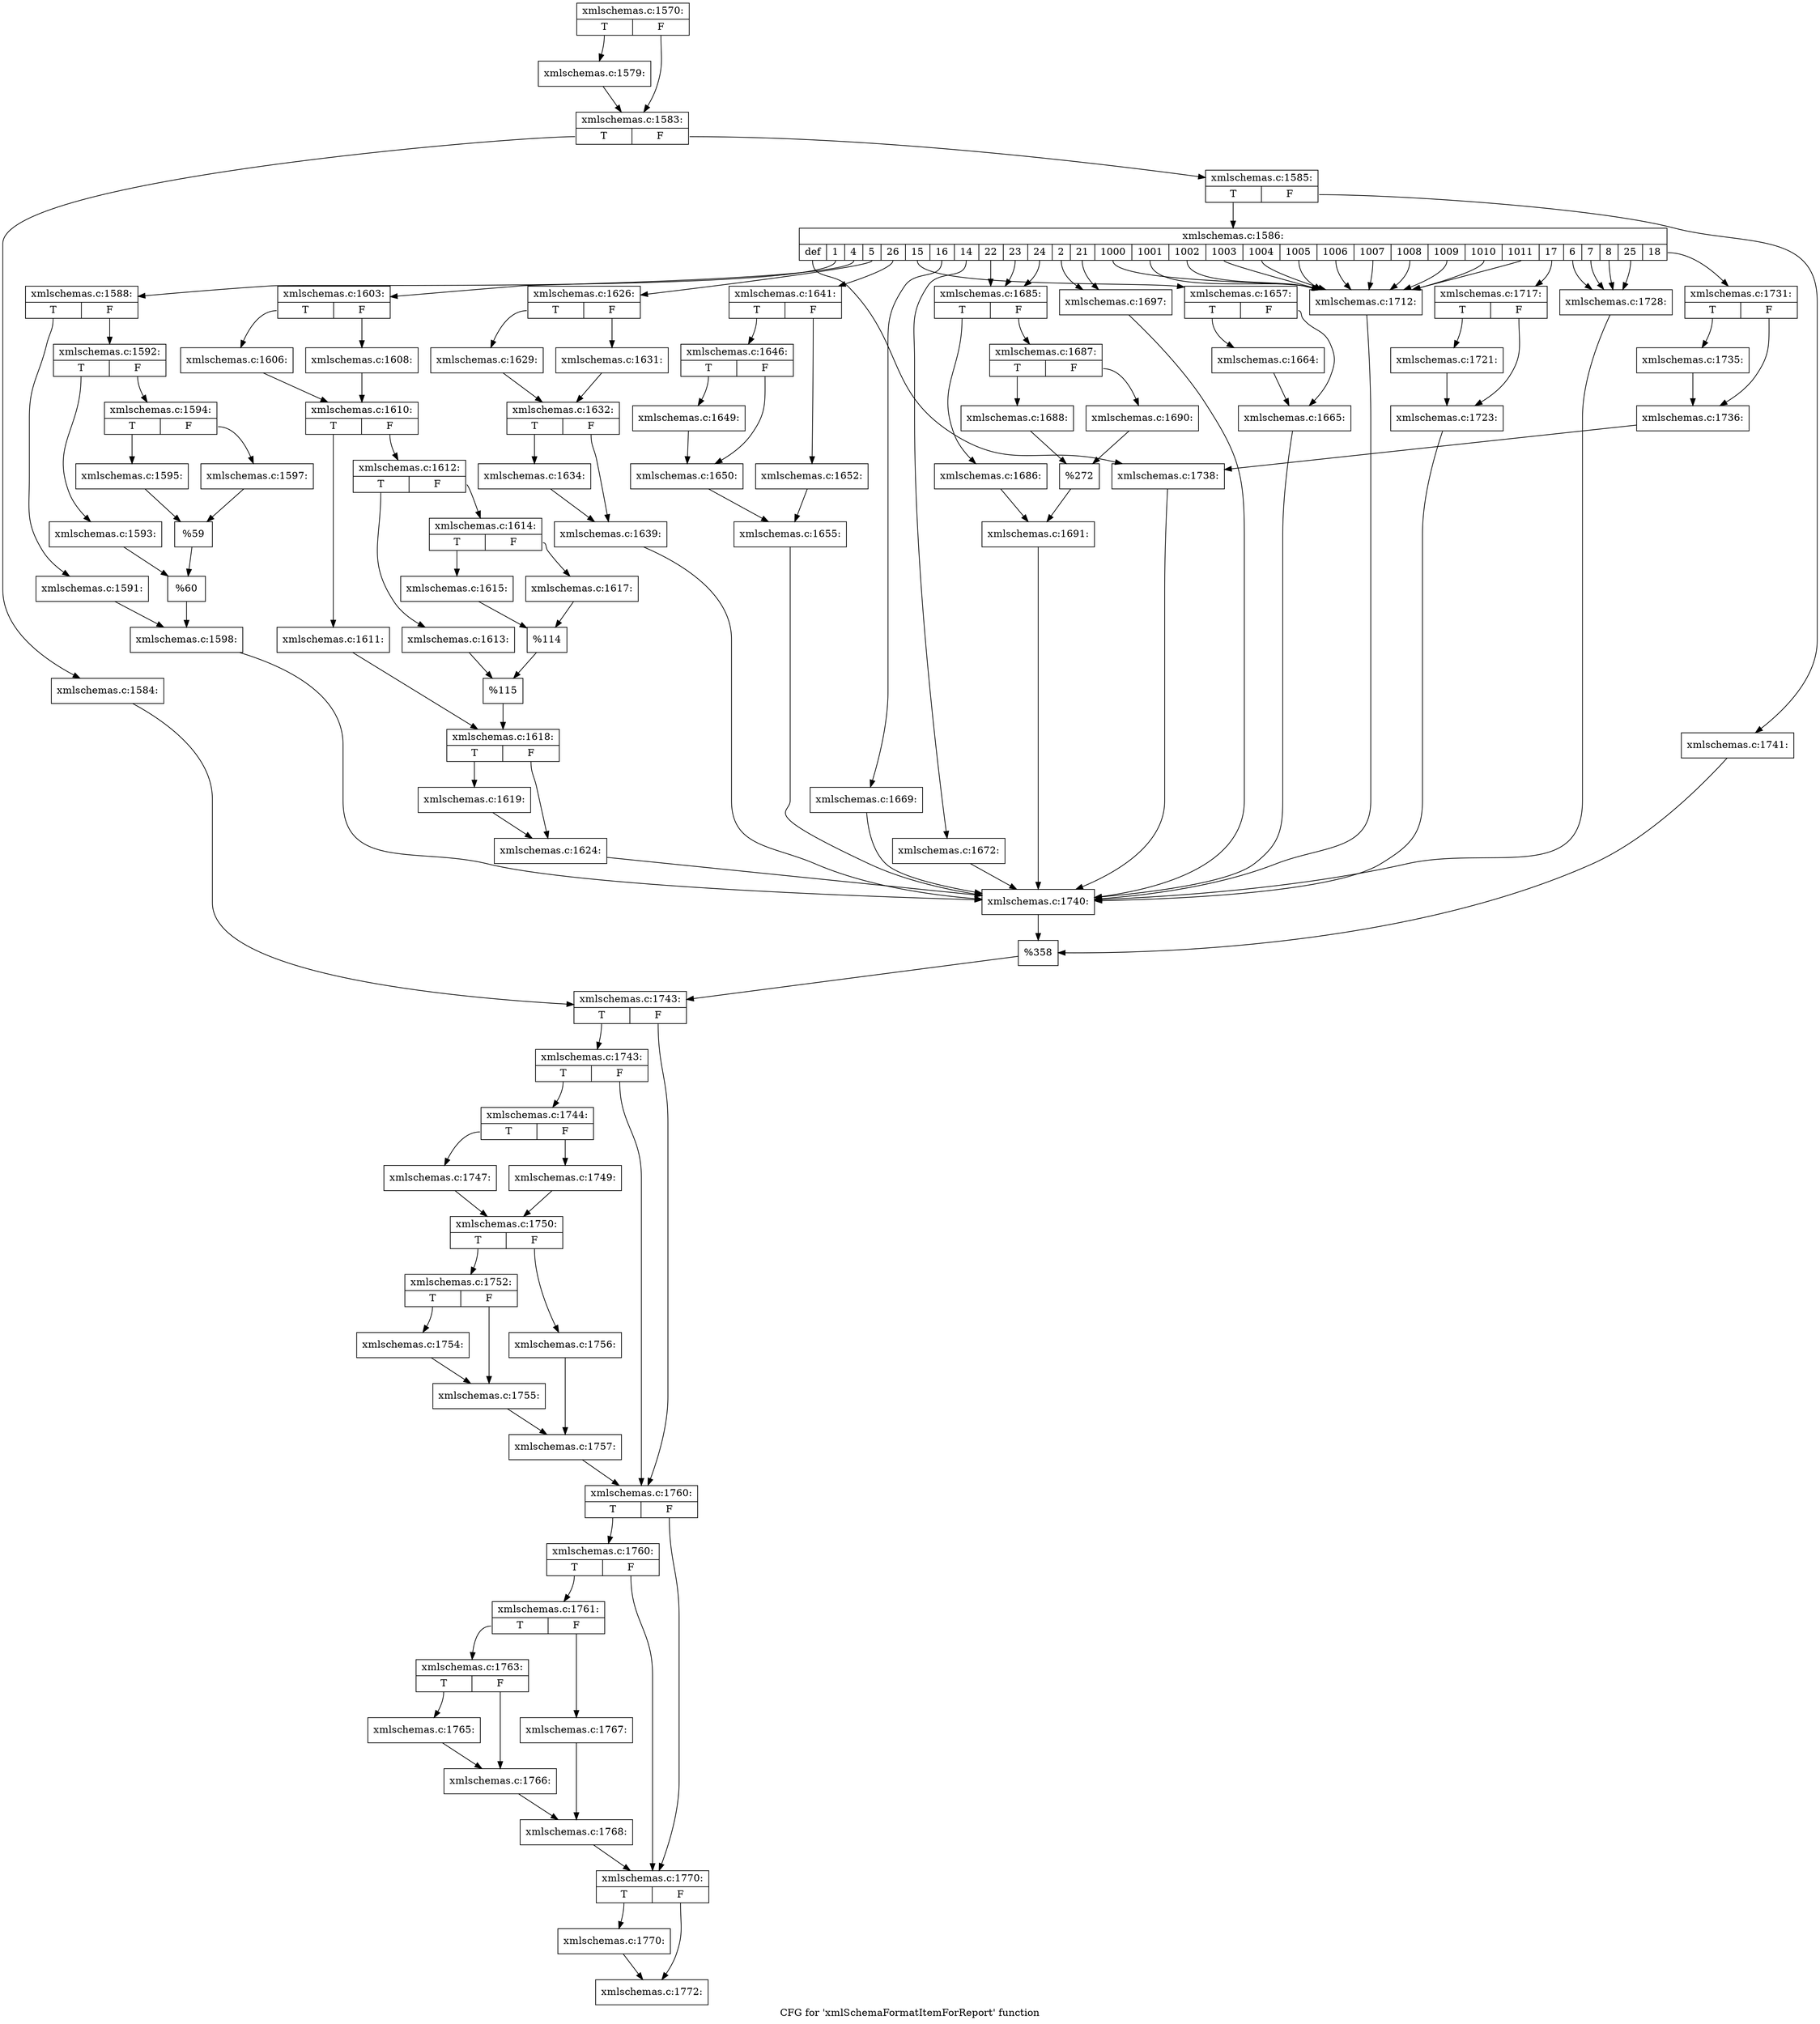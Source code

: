 digraph "CFG for 'xmlSchemaFormatItemForReport' function" {
	label="CFG for 'xmlSchemaFormatItemForReport' function";

	Node0x4ba85d0 [shape=record,label="{xmlschemas.c:1570:|{<s0>T|<s1>F}}"];
	Node0x4ba85d0:s0 -> Node0x4baf160;
	Node0x4ba85d0:s1 -> Node0x4baf1b0;
	Node0x4baf160 [shape=record,label="{xmlschemas.c:1579:}"];
	Node0x4baf160 -> Node0x4baf1b0;
	Node0x4baf1b0 [shape=record,label="{xmlschemas.c:1583:|{<s0>T|<s1>F}}"];
	Node0x4baf1b0:s0 -> Node0x4bafa70;
	Node0x4baf1b0:s1 -> Node0x4bafb10;
	Node0x4bafa70 [shape=record,label="{xmlschemas.c:1584:}"];
	Node0x4bafa70 -> Node0x4bafac0;
	Node0x4bafb10 [shape=record,label="{xmlschemas.c:1585:|{<s0>T|<s1>F}}"];
	Node0x4bafb10:s0 -> Node0x4bb01f0;
	Node0x4bafb10:s1 -> Node0x4bb0290;
	Node0x4bb01f0 [shape=record,label="{xmlschemas.c:1586:|{<s0>def|<s1>1|<s2>4|<s3>5|<s4>26|<s5>15|<s6>16|<s7>14|<s8>22|<s9>23|<s10>24|<s11>2|<s12>21|<s13>1000|<s14>1001|<s15>1002|<s16>1003|<s17>1004|<s18>1005|<s19>1006|<s20>1007|<s21>1008|<s22>1009|<s23>1010|<s24>1011|<s25>17|<s26>6|<s27>7|<s28>8|<s29>25|<s30>18}}"];
	Node0x4bb01f0:s0 -> Node0x4bb0790;
	Node0x4bb01f0:s1 -> Node0x4bb0ad0;
	Node0x4bb01f0:s2 -> Node0x4bb3d10;
	Node0x4bb01f0:s3 -> Node0x4bb9150;
	Node0x4bb01f0:s4 -> Node0x4bbbb10;
	Node0x4bb01f0:s5 -> Node0x4bbebb0;
	Node0x4bb01f0:s6 -> Node0x4bc0a60;
	Node0x4bb01f0:s7 -> Node0x4bc1380;
	Node0x4bb01f0:s8 -> Node0x4bc2a30;
	Node0x4bb01f0:s9 -> Node0x4bc2a30;
	Node0x4bb01f0:s10 -> Node0x4bc2a30;
	Node0x4bb01f0:s11 -> Node0x4bc4b00;
	Node0x4bb01f0:s12 -> Node0x4bc4b00;
	Node0x4bb01f0:s13 -> Node0x4bc0f40;
	Node0x4bb01f0:s14 -> Node0x4bc0f40;
	Node0x4bb01f0:s15 -> Node0x4bc0f40;
	Node0x4bb01f0:s16 -> Node0x4bc0f40;
	Node0x4bb01f0:s17 -> Node0x4bc0f40;
	Node0x4bb01f0:s18 -> Node0x4bc0f40;
	Node0x4bb01f0:s19 -> Node0x4bc0f40;
	Node0x4bb01f0:s20 -> Node0x4bc0f40;
	Node0x4bb01f0:s21 -> Node0x4bc0f40;
	Node0x4bb01f0:s22 -> Node0x4bc0f40;
	Node0x4bb01f0:s23 -> Node0x4bc0f40;
	Node0x4bb01f0:s24 -> Node0x4bc0f40;
	Node0x4bb01f0:s25 -> Node0x4bc5540;
	Node0x4bb01f0:s26 -> Node0x4b059f0;
	Node0x4bb01f0:s27 -> Node0x4b059f0;
	Node0x4bb01f0:s28 -> Node0x4b059f0;
	Node0x4bb01f0:s29 -> Node0x4b059f0;
	Node0x4bb01f0:s30 -> Node0x4b05e20;
	Node0x4bb0ad0 [shape=record,label="{xmlschemas.c:1588:|{<s0>T|<s1>F}}"];
	Node0x4bb0ad0:s0 -> Node0x4bb10a0;
	Node0x4bb0ad0:s1 -> Node0x4bb1140;
	Node0x4bb10a0 [shape=record,label="{xmlschemas.c:1591:}"];
	Node0x4bb10a0 -> Node0x4bb10f0;
	Node0x4bb1140 [shape=record,label="{xmlschemas.c:1592:|{<s0>T|<s1>F}}"];
	Node0x4bb1140:s0 -> Node0x4bb1a20;
	Node0x4bb1140:s1 -> Node0x4bb1ac0;
	Node0x4bb1a20 [shape=record,label="{xmlschemas.c:1593:}"];
	Node0x4bb1a20 -> Node0x4bb1a70;
	Node0x4bb1ac0 [shape=record,label="{xmlschemas.c:1594:|{<s0>T|<s1>F}}"];
	Node0x4bb1ac0:s0 -> Node0x4bb23a0;
	Node0x4bb1ac0:s1 -> Node0x4bb2440;
	Node0x4bb23a0 [shape=record,label="{xmlschemas.c:1595:}"];
	Node0x4bb23a0 -> Node0x4bb23f0;
	Node0x4bb2440 [shape=record,label="{xmlschemas.c:1597:}"];
	Node0x4bb2440 -> Node0x4bb23f0;
	Node0x4bb23f0 [shape=record,label="{%59}"];
	Node0x4bb23f0 -> Node0x4bb1a70;
	Node0x4bb1a70 [shape=record,label="{%60}"];
	Node0x4bb1a70 -> Node0x4bb10f0;
	Node0x4bb10f0 [shape=record,label="{xmlschemas.c:1598:}"];
	Node0x4bb10f0 -> Node0x4bb05e0;
	Node0x4bb3d10 [shape=record,label="{xmlschemas.c:1603:|{<s0>T|<s1>F}}"];
	Node0x4bb3d10:s0 -> Node0x4bb42e0;
	Node0x4bb3d10:s1 -> Node0x4bb4380;
	Node0x4bb42e0 [shape=record,label="{xmlschemas.c:1606:}"];
	Node0x4bb42e0 -> Node0x4bb4330;
	Node0x4bb4380 [shape=record,label="{xmlschemas.c:1608:}"];
	Node0x4bb4380 -> Node0x4bb4330;
	Node0x4bb4330 [shape=record,label="{xmlschemas.c:1610:|{<s0>T|<s1>F}}"];
	Node0x4bb4330:s0 -> Node0x4bb56d0;
	Node0x4bb4330:s1 -> Node0x4bb5770;
	Node0x4bb56d0 [shape=record,label="{xmlschemas.c:1611:}"];
	Node0x4bb56d0 -> Node0x4bb5720;
	Node0x4bb5770 [shape=record,label="{xmlschemas.c:1612:|{<s0>T|<s1>F}}"];
	Node0x4bb5770:s0 -> Node0x4bb6140;
	Node0x4bb5770:s1 -> Node0x4bb61e0;
	Node0x4bb6140 [shape=record,label="{xmlschemas.c:1613:}"];
	Node0x4bb6140 -> Node0x4bb6190;
	Node0x4bb61e0 [shape=record,label="{xmlschemas.c:1614:|{<s0>T|<s1>F}}"];
	Node0x4bb61e0:s0 -> Node0x4bb6bb0;
	Node0x4bb61e0:s1 -> Node0x4bb6c50;
	Node0x4bb6bb0 [shape=record,label="{xmlschemas.c:1615:}"];
	Node0x4bb6bb0 -> Node0x4bb6c00;
	Node0x4bb6c50 [shape=record,label="{xmlschemas.c:1617:}"];
	Node0x4bb6c50 -> Node0x4bb6c00;
	Node0x4bb6c00 [shape=record,label="{%114}"];
	Node0x4bb6c00 -> Node0x4bb6190;
	Node0x4bb6190 [shape=record,label="{%115}"];
	Node0x4bb6190 -> Node0x4bb5720;
	Node0x4bb5720 [shape=record,label="{xmlschemas.c:1618:|{<s0>T|<s1>F}}"];
	Node0x4bb5720:s0 -> Node0x4bb7ca0;
	Node0x4bb5720:s1 -> Node0x4bb7cf0;
	Node0x4bb7ca0 [shape=record,label="{xmlschemas.c:1619:}"];
	Node0x4bb7ca0 -> Node0x4bb7cf0;
	Node0x4bb7cf0 [shape=record,label="{xmlschemas.c:1624:}"];
	Node0x4bb7cf0 -> Node0x4bb05e0;
	Node0x4bb9150 [shape=record,label="{xmlschemas.c:1626:|{<s0>T|<s1>F}}"];
	Node0x4bb9150:s0 -> Node0x4bb9720;
	Node0x4bb9150:s1 -> Node0x4bb97c0;
	Node0x4bb9720 [shape=record,label="{xmlschemas.c:1629:}"];
	Node0x4bb9720 -> Node0x4bb9770;
	Node0x4bb97c0 [shape=record,label="{xmlschemas.c:1631:}"];
	Node0x4bb97c0 -> Node0x4bb9770;
	Node0x4bb9770 [shape=record,label="{xmlschemas.c:1632:|{<s0>T|<s1>F}}"];
	Node0x4bb9770:s0 -> Node0x4bba7d0;
	Node0x4bb9770:s1 -> Node0x4bba820;
	Node0x4bba7d0 [shape=record,label="{xmlschemas.c:1634:}"];
	Node0x4bba7d0 -> Node0x4bba820;
	Node0x4bba820 [shape=record,label="{xmlschemas.c:1639:}"];
	Node0x4bba820 -> Node0x4bb05e0;
	Node0x4bbbb10 [shape=record,label="{xmlschemas.c:1641:|{<s0>T|<s1>F}}"];
	Node0x4bbbb10:s0 -> Node0x4bbc570;
	Node0x4bbbb10:s1 -> Node0x4bbc610;
	Node0x4bbc570 [shape=record,label="{xmlschemas.c:1646:|{<s0>T|<s1>F}}"];
	Node0x4bbc570:s0 -> Node0x4bbd820;
	Node0x4bbc570:s1 -> Node0x4bbde20;
	Node0x4bbd820 [shape=record,label="{xmlschemas.c:1649:}"];
	Node0x4bbd820 -> Node0x4bbde20;
	Node0x4bbde20 [shape=record,label="{xmlschemas.c:1650:}"];
	Node0x4bbde20 -> Node0x4bbc5c0;
	Node0x4bbc610 [shape=record,label="{xmlschemas.c:1652:}"];
	Node0x4bbc610 -> Node0x4bbc5c0;
	Node0x4bbc5c0 [shape=record,label="{xmlschemas.c:1655:}"];
	Node0x4bbc5c0 -> Node0x4bb05e0;
	Node0x4bbebb0 [shape=record,label="{xmlschemas.c:1657:|{<s0>T|<s1>F}}"];
	Node0x4bbebb0:s0 -> Node0x4bc0110;
	Node0x4bbebb0:s1 -> Node0x4bc0160;
	Node0x4bc0110 [shape=record,label="{xmlschemas.c:1664:}"];
	Node0x4bc0110 -> Node0x4bc0160;
	Node0x4bc0160 [shape=record,label="{xmlschemas.c:1665:}"];
	Node0x4bc0160 -> Node0x4bb05e0;
	Node0x4bc0a60 [shape=record,label="{xmlschemas.c:1669:}"];
	Node0x4bc0a60 -> Node0x4bb05e0;
	Node0x4bc1380 [shape=record,label="{xmlschemas.c:1672:}"];
	Node0x4bc1380 -> Node0x4bb05e0;
	Node0x4bc2a30 [shape=record,label="{xmlschemas.c:1685:|{<s0>T|<s1>F}}"];
	Node0x4bc2a30:s0 -> Node0x4bc2ae0;
	Node0x4bc2a30:s1 -> Node0x4bc2b80;
	Node0x4bc2ae0 [shape=record,label="{xmlschemas.c:1686:}"];
	Node0x4bc2ae0 -> Node0x4bc2b30;
	Node0x4bc2b80 [shape=record,label="{xmlschemas.c:1687:|{<s0>T|<s1>F}}"];
	Node0x4bc2b80:s0 -> Node0x4bc33b0;
	Node0x4bc2b80:s1 -> Node0x4bc3450;
	Node0x4bc33b0 [shape=record,label="{xmlschemas.c:1688:}"];
	Node0x4bc33b0 -> Node0x4bc3400;
	Node0x4bc3450 [shape=record,label="{xmlschemas.c:1690:}"];
	Node0x4bc3450 -> Node0x4bc3400;
	Node0x4bc3400 [shape=record,label="{%272}"];
	Node0x4bc3400 -> Node0x4bc2b30;
	Node0x4bc2b30 [shape=record,label="{xmlschemas.c:1691:}"];
	Node0x4bc2b30 -> Node0x4bb05e0;
	Node0x4bc4b00 [shape=record,label="{xmlschemas.c:1697:}"];
	Node0x4bc4b00 -> Node0x4bb05e0;
	Node0x4bc0f40 [shape=record,label="{xmlschemas.c:1712:}"];
	Node0x4bc0f40 -> Node0x4bb05e0;
	Node0x4bc5540 [shape=record,label="{xmlschemas.c:1717:|{<s0>T|<s1>F}}"];
	Node0x4bc5540:s0 -> Node0x4b05460;
	Node0x4bc5540:s1 -> Node0x4b054b0;
	Node0x4b05460 [shape=record,label="{xmlschemas.c:1721:}"];
	Node0x4b05460 -> Node0x4b054b0;
	Node0x4b054b0 [shape=record,label="{xmlschemas.c:1723:}"];
	Node0x4b054b0 -> Node0x4bb05e0;
	Node0x4b059f0 [shape=record,label="{xmlschemas.c:1728:}"];
	Node0x4b059f0 -> Node0x4bb05e0;
	Node0x4b05e20 [shape=record,label="{xmlschemas.c:1731:|{<s0>T|<s1>F}}"];
	Node0x4b05e20:s0 -> Node0x4b06f20;
	Node0x4b05e20:s1 -> Node0x4b06f70;
	Node0x4b06f20 [shape=record,label="{xmlschemas.c:1735:}"];
	Node0x4b06f20 -> Node0x4b06f70;
	Node0x4b06f70 [shape=record,label="{xmlschemas.c:1736:}"];
	Node0x4b06f70 -> Node0x4bb0790;
	Node0x4bb0790 [shape=record,label="{xmlschemas.c:1738:}"];
	Node0x4bb0790 -> Node0x4bb05e0;
	Node0x4bb05e0 [shape=record,label="{xmlschemas.c:1740:}"];
	Node0x4bb05e0 -> Node0x4bb0240;
	Node0x4bb0290 [shape=record,label="{xmlschemas.c:1741:}"];
	Node0x4bb0290 -> Node0x4bb0240;
	Node0x4bb0240 [shape=record,label="{%358}"];
	Node0x4bb0240 -> Node0x4bafac0;
	Node0x4bafac0 [shape=record,label="{xmlschemas.c:1743:|{<s0>T|<s1>F}}"];
	Node0x4bafac0:s0 -> Node0x4b07a40;
	Node0x4bafac0:s1 -> Node0x4b079f0;
	Node0x4b07a40 [shape=record,label="{xmlschemas.c:1743:|{<s0>T|<s1>F}}"];
	Node0x4b07a40:s0 -> Node0x4b079a0;
	Node0x4b07a40:s1 -> Node0x4b079f0;
	Node0x4b079a0 [shape=record,label="{xmlschemas.c:1744:|{<s0>T|<s1>F}}"];
	Node0x4b079a0:s0 -> Node0x4b08280;
	Node0x4b079a0:s1 -> Node0x4b08320;
	Node0x4b08280 [shape=record,label="{xmlschemas.c:1747:}"];
	Node0x4b08280 -> Node0x4b082d0;
	Node0x4b08320 [shape=record,label="{xmlschemas.c:1749:}"];
	Node0x4b08320 -> Node0x4b082d0;
	Node0x4b082d0 [shape=record,label="{xmlschemas.c:1750:|{<s0>T|<s1>F}}"];
	Node0x4b082d0:s0 -> Node0x4b08f90;
	Node0x4b082d0:s1 -> Node0x4b09030;
	Node0x4b08f90 [shape=record,label="{xmlschemas.c:1752:|{<s0>T|<s1>F}}"];
	Node0x4b08f90:s0 -> Node0x4b09da0;
	Node0x4b08f90:s1 -> Node0x4b09df0;
	Node0x4b09da0 [shape=record,label="{xmlschemas.c:1754:}"];
	Node0x4b09da0 -> Node0x4b09df0;
	Node0x4b09df0 [shape=record,label="{xmlschemas.c:1755:}"];
	Node0x4b09df0 -> Node0x4b08fe0;
	Node0x4b09030 [shape=record,label="{xmlschemas.c:1756:}"];
	Node0x4b09030 -> Node0x4b08fe0;
	Node0x4b08fe0 [shape=record,label="{xmlschemas.c:1757:}"];
	Node0x4b08fe0 -> Node0x4b079f0;
	Node0x4b079f0 [shape=record,label="{xmlschemas.c:1760:|{<s0>T|<s1>F}}"];
	Node0x4b079f0:s0 -> Node0x4b0af10;
	Node0x4b079f0:s1 -> Node0x4b0aec0;
	Node0x4b0af10 [shape=record,label="{xmlschemas.c:1760:|{<s0>T|<s1>F}}"];
	Node0x4b0af10:s0 -> Node0x4b0ae70;
	Node0x4b0af10:s1 -> Node0x4b0aec0;
	Node0x4b0ae70 [shape=record,label="{xmlschemas.c:1761:|{<s0>T|<s1>F}}"];
	Node0x4b0ae70:s0 -> Node0x4b0bb30;
	Node0x4b0ae70:s1 -> Node0x4b0bbd0;
	Node0x4b0bb30 [shape=record,label="{xmlschemas.c:1763:|{<s0>T|<s1>F}}"];
	Node0x4b0bb30:s0 -> Node0x4b0c990;
	Node0x4b0bb30:s1 -> Node0x4b0c9e0;
	Node0x4b0c990 [shape=record,label="{xmlschemas.c:1765:}"];
	Node0x4b0c990 -> Node0x4b0c9e0;
	Node0x4b0c9e0 [shape=record,label="{xmlschemas.c:1766:}"];
	Node0x4b0c9e0 -> Node0x4b0bb80;
	Node0x4b0bbd0 [shape=record,label="{xmlschemas.c:1767:}"];
	Node0x4b0bbd0 -> Node0x4b0bb80;
	Node0x4b0bb80 [shape=record,label="{xmlschemas.c:1768:}"];
	Node0x4b0bb80 -> Node0x4b0aec0;
	Node0x4b0aec0 [shape=record,label="{xmlschemas.c:1770:|{<s0>T|<s1>F}}"];
	Node0x4b0aec0:s0 -> Node0x4b0da30;
	Node0x4b0aec0:s1 -> Node0x4b0da80;
	Node0x4b0da30 [shape=record,label="{xmlschemas.c:1770:}"];
	Node0x4b0da30 -> Node0x4b0da80;
	Node0x4b0da80 [shape=record,label="{xmlschemas.c:1772:}"];
}
